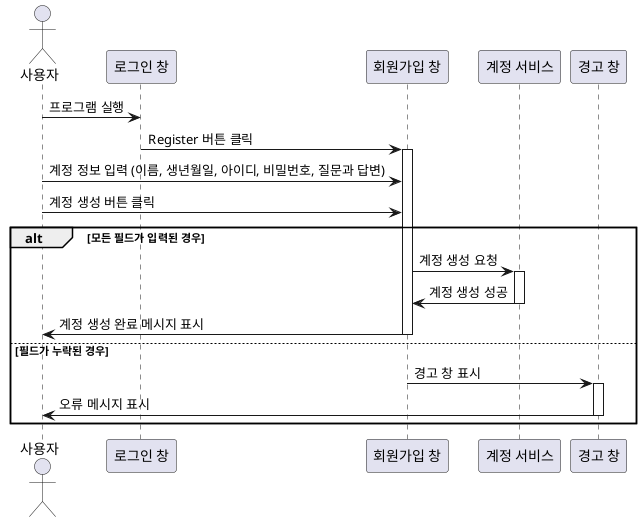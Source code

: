 @startuml

actor 사용자

participant "로그인 창" as Login
participant "회원가입 창" as Register
participant "계정 서비스" as AccountService
participant "경고 창" as Warning


사용자 -> Login : 프로그램 실행
Login -> Register : Register 버튼 클릭
activate Register

사용자 -> Register : 계정 정보 입력 (이름, 생년월일, 아이디, 비밀번호, 질문과 답변)
사용자 -> Register : 계정 생성 버튼 클릭

alt 모든 필드가 입력된 경우
    Register -> AccountService : 계정 생성 요청
    activate AccountService
    AccountService -> Register : 계정 생성 성공
    deactivate AccountService
    Register -> 사용자 : 계정 생성 완료 메시지 표시
    deactivate Register
else 필드가 누락된 경우
    Register -> Warning : 경고 창 표시
    activate Warning
    Warning -> 사용자 : 오류 메시지 표시
    deactivate Warning
end

@enduml
